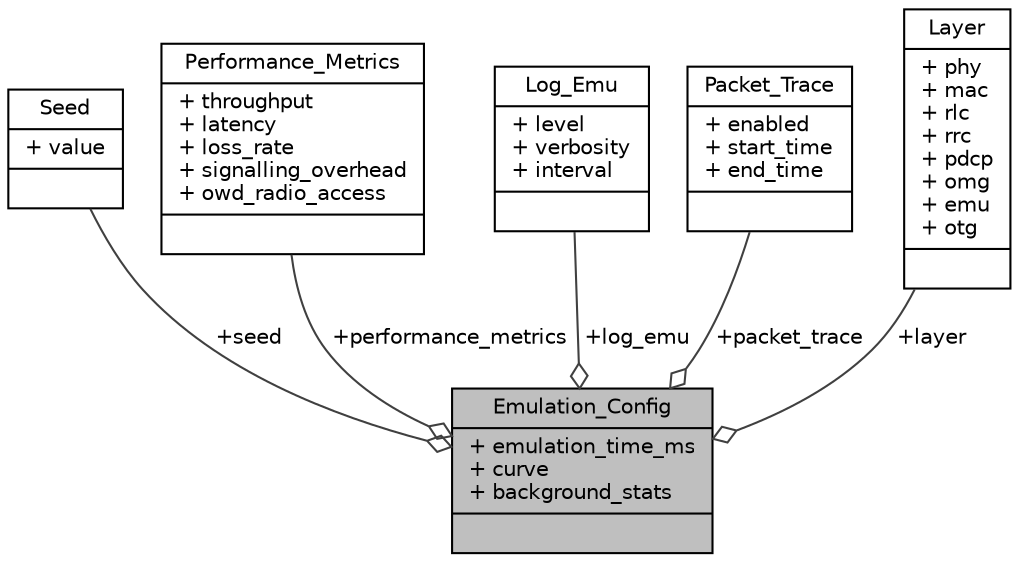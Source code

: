digraph "Emulation_Config"
{
 // LATEX_PDF_SIZE
  edge [fontname="Helvetica",fontsize="10",labelfontname="Helvetica",labelfontsize="10"];
  node [fontname="Helvetica",fontsize="10",shape=record];
  Node1 [label="{Emulation_Config\n|+ emulation_time_ms\l+ curve\l+ background_stats\l|}",height=0.2,width=0.4,color="black", fillcolor="grey75", style="filled", fontcolor="black",tooltip=" "];
  Node2 -> Node1 [color="grey25",fontsize="10",style="solid",label=" +seed" ,arrowhead="odiamond",fontname="Helvetica"];
  Node2 [label="{Seed\n|+ value\l|}",height=0.2,width=0.4,color="black", fillcolor="white", style="filled",URL="$structSeed.html",tooltip=" "];
  Node3 -> Node1 [color="grey25",fontsize="10",style="solid",label=" +performance_metrics" ,arrowhead="odiamond",fontname="Helvetica"];
  Node3 [label="{Performance_Metrics\n|+ throughput\l+ latency\l+ loss_rate\l+ signalling_overhead\l+ owd_radio_access\l|}",height=0.2,width=0.4,color="black", fillcolor="white", style="filled",URL="$structPerformance__Metrics.html",tooltip=" "];
  Node4 -> Node1 [color="grey25",fontsize="10",style="solid",label=" +log_emu" ,arrowhead="odiamond",fontname="Helvetica"];
  Node4 [label="{Log_Emu\n|+ level\l+ verbosity\l+ interval\l|}",height=0.2,width=0.4,color="black", fillcolor="white", style="filled",URL="$structLog__Emu.html",tooltip=" "];
  Node5 -> Node1 [color="grey25",fontsize="10",style="solid",label=" +packet_trace" ,arrowhead="odiamond",fontname="Helvetica"];
  Node5 [label="{Packet_Trace\n|+ enabled\l+ start_time\l+ end_time\l|}",height=0.2,width=0.4,color="black", fillcolor="white", style="filled",URL="$structPacket__Trace.html",tooltip=" "];
  Node6 -> Node1 [color="grey25",fontsize="10",style="solid",label=" +layer" ,arrowhead="odiamond",fontname="Helvetica"];
  Node6 [label="{Layer\n|+ phy\l+ mac\l+ rlc\l+ rrc\l+ pdcp\l+ omg\l+ emu\l+ otg\l|}",height=0.2,width=0.4,color="black", fillcolor="white", style="filled",URL="$structLayer.html",tooltip=" "];
}
